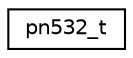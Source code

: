 digraph "Graphical Class Hierarchy"
{
 // LATEX_PDF_SIZE
  edge [fontname="Helvetica",fontsize="10",labelfontname="Helvetica",labelfontsize="10"];
  node [fontname="Helvetica",fontsize="10",shape=record];
  rankdir="LR";
  Node0 [label="pn532_t",height=0.2,width=0.4,color="black", fillcolor="white", style="filled",URL="$structpn532__t.html",tooltip="Device descriptor for the PN532."];
}
